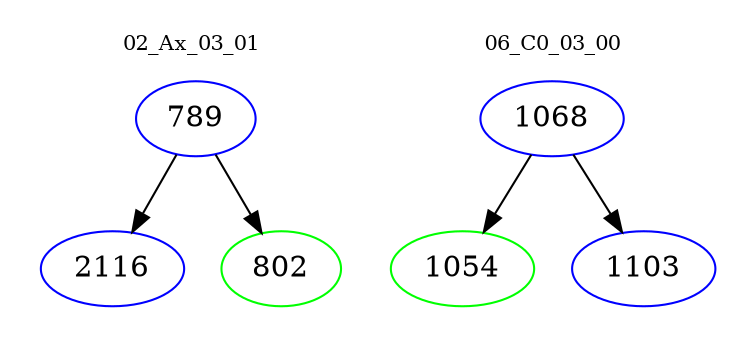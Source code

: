 digraph{
subgraph cluster_0 {
color = white
label = "02_Ax_03_01";
fontsize=10;
T0_789 [label="789", color="blue"]
T0_789 -> T0_2116 [color="black"]
T0_2116 [label="2116", color="blue"]
T0_789 -> T0_802 [color="black"]
T0_802 [label="802", color="green"]
}
subgraph cluster_1 {
color = white
label = "06_C0_03_00";
fontsize=10;
T1_1068 [label="1068", color="blue"]
T1_1068 -> T1_1054 [color="black"]
T1_1054 [label="1054", color="green"]
T1_1068 -> T1_1103 [color="black"]
T1_1103 [label="1103", color="blue"]
}
}
